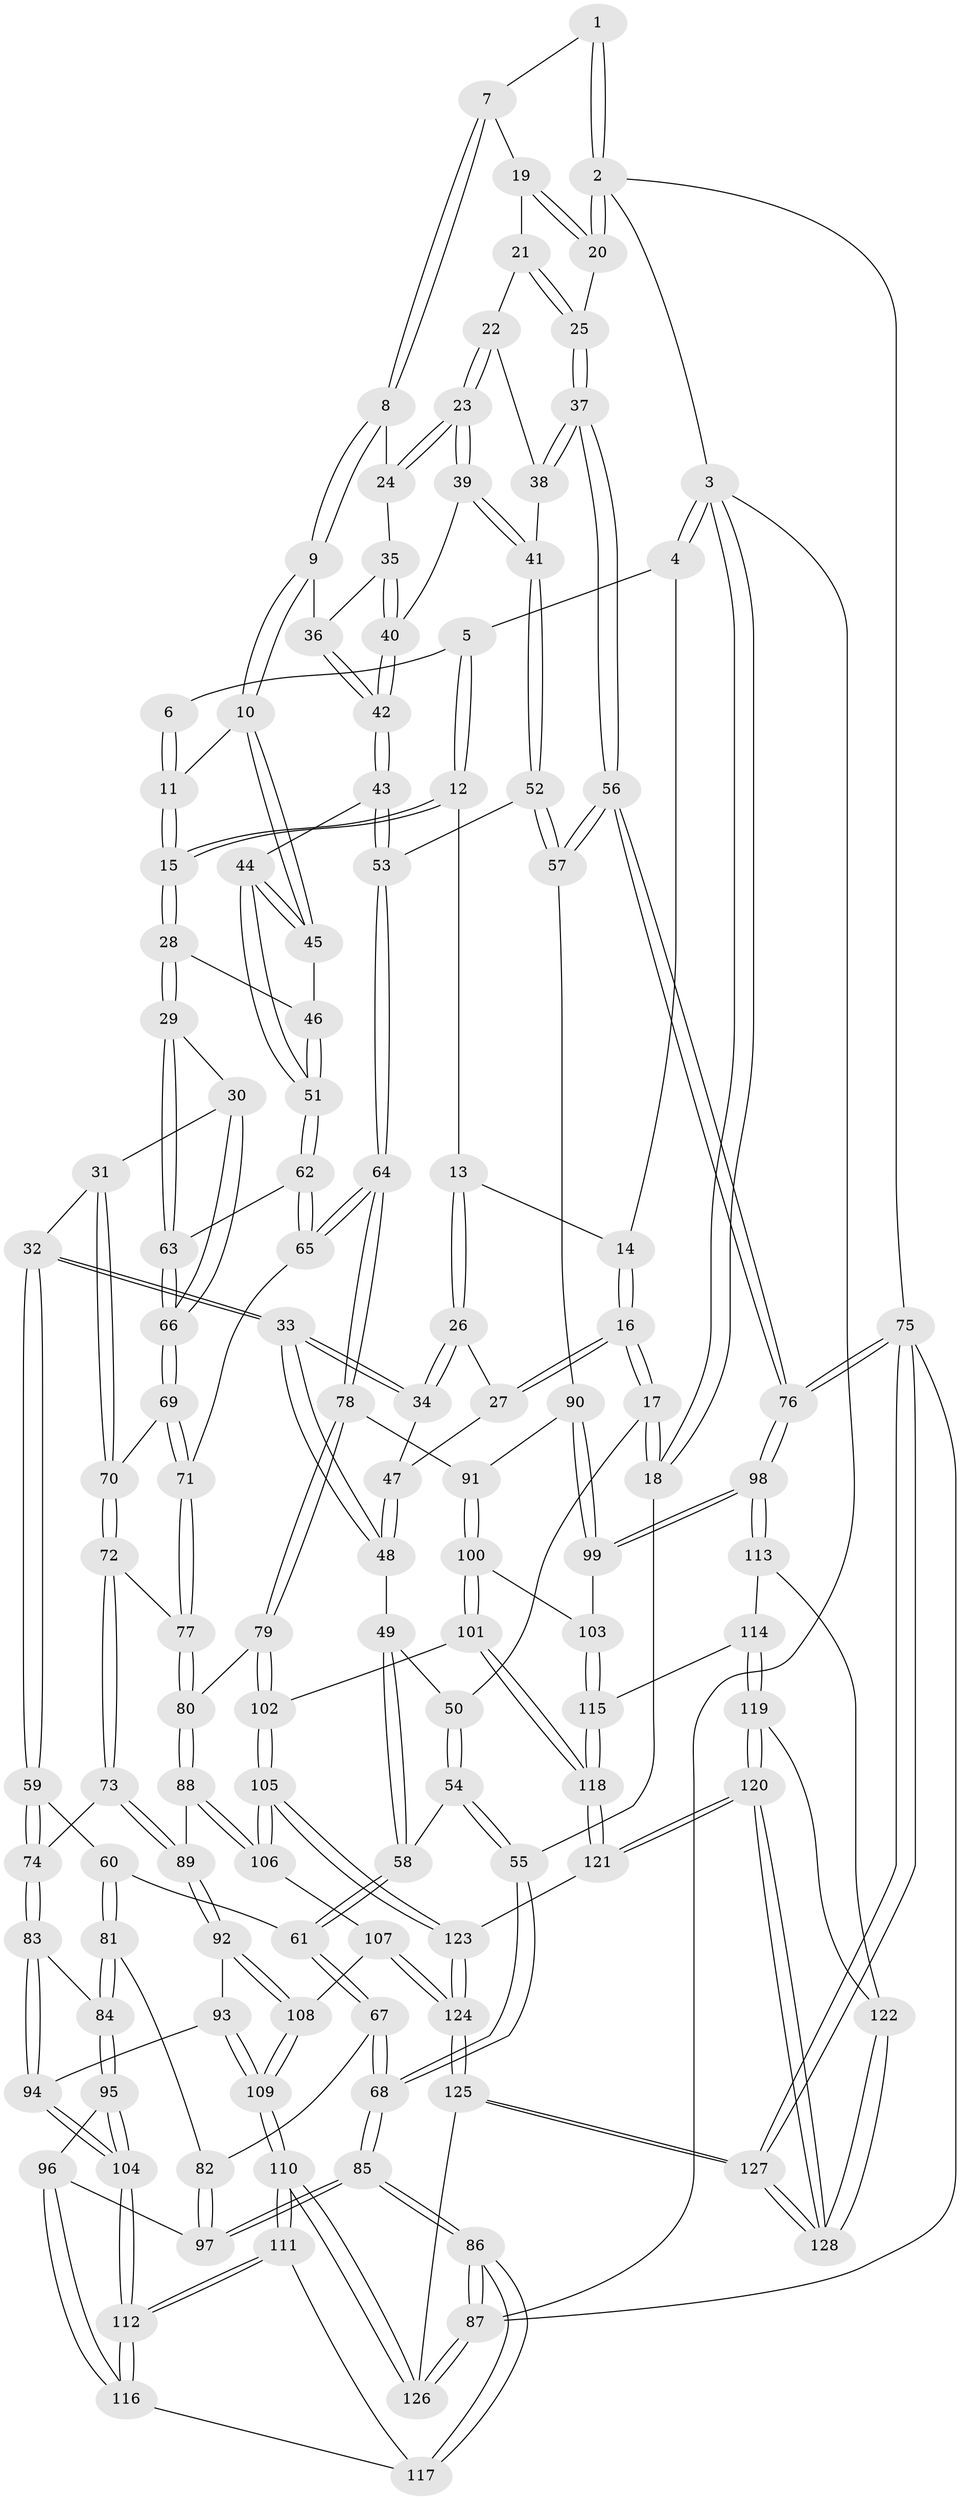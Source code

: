 // Generated by graph-tools (version 1.1) at 2025/50/03/09/25 03:50:58]
// undirected, 128 vertices, 317 edges
graph export_dot {
graph [start="1"]
  node [color=gray90,style=filled];
  1 [pos="+0.8388596820874336+0"];
  2 [pos="+1+0"];
  3 [pos="+0+0"];
  4 [pos="+0.002606096878932385+0"];
  5 [pos="+0.2664626674566013+0"];
  6 [pos="+0.6307459339768964+0"];
  7 [pos="+0.8644588631735058+0.04006280088673545"];
  8 [pos="+0.8163682031624477+0.086770137659229"];
  9 [pos="+0.6732438998924117+0.10897668207791099"];
  10 [pos="+0.6495294770440563+0.10177086899659589"];
  11 [pos="+0.6201532269208031+0"];
  12 [pos="+0.2928488275907754+0.04426256876626141"];
  13 [pos="+0.2708299161939732+0.06181054408072895"];
  14 [pos="+0.08985985478531873+0.0530068954942852"];
  15 [pos="+0.35758693835696065+0.10666244466716568"];
  16 [pos="+0.04425134479433448+0.16414773495480514"];
  17 [pos="+0.032994758692996+0.1677879643241154"];
  18 [pos="+0+0.11491955276863715"];
  19 [pos="+0.9341821726104198+0.08212529991723246"];
  20 [pos="+1+0"];
  21 [pos="+0.9376841274844815+0.14802787921010557"];
  22 [pos="+0.9324372321895773+0.1595017330836196"];
  23 [pos="+0.8768287334792548+0.1957767836915817"];
  24 [pos="+0.8461400066231333+0.16871218569720595"];
  25 [pos="+1+0.1793726025630061"];
  26 [pos="+0.2085567610866379+0.12458011643641762"];
  27 [pos="+0.0872383917811494+0.16294305299103182"];
  28 [pos="+0.4249058875923442+0.23931357307788004"];
  29 [pos="+0.4193997485034307+0.2715650629464401"];
  30 [pos="+0.3942268971652483+0.30494811253116"];
  31 [pos="+0.3758288373892201+0.32334222830082204"];
  32 [pos="+0.3023329310864202+0.3657462699193298"];
  33 [pos="+0.23516797812363227+0.30356028702643206"];
  34 [pos="+0.21422501307085876+0.24339781380146389"];
  35 [pos="+0.7743668484259697+0.19286314338511282"];
  36 [pos="+0.7416842415860705+0.18554041523025483"];
  37 [pos="+1+0.29860253018327276"];
  38 [pos="+0.971175101291087+0.21020627680712123"];
  39 [pos="+0.8710305733500014+0.2455834005360018"];
  40 [pos="+0.8268327430729653+0.256391159291765"];
  41 [pos="+0.9107571146193141+0.2914466222618053"];
  42 [pos="+0.7505909666818468+0.3131152175003344"];
  43 [pos="+0.7422114470035316+0.3280091047783444"];
  44 [pos="+0.6836310739889896+0.33892479016024873"];
  45 [pos="+0.6372217745800188+0.1196189984674335"];
  46 [pos="+0.5615766251721848+0.17358305124277018"];
  47 [pos="+0.14043593120000736+0.2317302408417565"];
  48 [pos="+0.14246129816276304+0.292242303069896"];
  49 [pos="+0.09107429686034939+0.3080787647332999"];
  50 [pos="+0.08348051058718564+0.30133664356577056"];
  51 [pos="+0.6488934854824848+0.36514920637311454"];
  52 [pos="+0.97989159295602+0.4384537103976999"];
  53 [pos="+0.8602496702041754+0.42097206819527566"];
  54 [pos="+0+0.34960281198034726"];
  55 [pos="+0+0.349548375183634"];
  56 [pos="+1+0.4819418480923145"];
  57 [pos="+1+0.4527078351786611"];
  58 [pos="+0.09869272992990871+0.3969527307350407"];
  59 [pos="+0.2964053333856147+0.37693131850006534"];
  60 [pos="+0.1708432706754933+0.4728277112211949"];
  61 [pos="+0.1344590877613705+0.460080542252262"];
  62 [pos="+0.6397738880561055+0.37451016988805746"];
  63 [pos="+0.6165607931189792+0.37196235257138893"];
  64 [pos="+0.6946719934980871+0.5232120617084316"];
  65 [pos="+0.6645368850000871+0.48561427062224716"];
  66 [pos="+0.5253012589636739+0.4498874085556549"];
  67 [pos="+0+0.5543899157238315"];
  68 [pos="+0+0.5608943102137796"];
  69 [pos="+0.5166233473956995+0.4761220350030603"];
  70 [pos="+0.46869109748944193+0.4946026503283277"];
  71 [pos="+0.5626510481746755+0.5112262358906837"];
  72 [pos="+0.4581060768255559+0.5169962694831872"];
  73 [pos="+0.39774614096972405+0.5716473384401539"];
  74 [pos="+0.38530712246721976+0.5703436183359719"];
  75 [pos="+1+1"];
  76 [pos="+1+0.648309856897523"];
  77 [pos="+0.5423392945732293+0.568631932202061"];
  78 [pos="+0.7064352959033786+0.6129564255822825"];
  79 [pos="+0.6704598107597851+0.6394436396511137"];
  80 [pos="+0.5559731756184179+0.6507587131623663"];
  81 [pos="+0.1852059192632439+0.5644591990812461"];
  82 [pos="+0.1331660255217113+0.5920657077659554"];
  83 [pos="+0.28057110893126097+0.6432098330104757"];
  84 [pos="+0.23218136228550665+0.6282683331742925"];
  85 [pos="+0+0.6381572621861821"];
  86 [pos="+0+0.9851399731026332"];
  87 [pos="+0+1"];
  88 [pos="+0.5315073974277668+0.6663757586322383"];
  89 [pos="+0.501248976465366+0.6753012184764342"];
  90 [pos="+0.797471322218074+0.6326225747799318"];
  91 [pos="+0.7723859149528528+0.6352039797819206"];
  92 [pos="+0.4633425924166224+0.7349449506654568"];
  93 [pos="+0.34664224205942235+0.7211478444702418"];
  94 [pos="+0.3124226566942777+0.709730816847732"];
  95 [pos="+0.13461593127281296+0.7544511193468693"];
  96 [pos="+0.07604140347347423+0.745982640540089"];
  97 [pos="+0.016551913389908482+0.7025097252671105"];
  98 [pos="+1+0.6902400130889187"];
  99 [pos="+0.9134512487618376+0.7262004326422284"];
  100 [pos="+0.7819624049999044+0.7890573642785476"];
  101 [pos="+0.7786783034888468+0.7962508137805933"];
  102 [pos="+0.6668646066476162+0.8162689416634176"];
  103 [pos="+0.8999976315555623+0.7473130628257397"];
  104 [pos="+0.23921201518309954+0.9055037226745357"];
  105 [pos="+0.6495774783295329+0.8373755897892157"];
  106 [pos="+0.6043559857784048+0.801140033966752"];
  107 [pos="+0.4709067137623968+0.7815216999851379"];
  108 [pos="+0.46651145446421594+0.7778933105951994"];
  109 [pos="+0.38813563220429215+0.8712519545900399"];
  110 [pos="+0.2837558113247467+1"];
  111 [pos="+0.2562935883109556+0.9933006739340992"];
  112 [pos="+0.2550636709160519+0.9888103941622932"];
  113 [pos="+0.9786687277506029+0.8211556936381876"];
  114 [pos="+0.92533777914035+0.8319986323803195"];
  115 [pos="+0.8926666199156963+0.8122555500759926"];
  116 [pos="+0.04965920503483622+0.8285924568592142"];
  117 [pos="+0+0.8872836673648958"];
  118 [pos="+0.832191193214399+0.8810212408432223"];
  119 [pos="+0.9301078860954984+0.8600529374164197"];
  120 [pos="+0.9183495232023671+1"];
  121 [pos="+0.834378255520836+0.9295208434001352"];
  122 [pos="+0.9721424570638305+0.8408578605136144"];
  123 [pos="+0.6374558528802495+0.8919591976248612"];
  124 [pos="+0.589253628058119+0.9524977338771257"];
  125 [pos="+0.5135336371609075+1"];
  126 [pos="+0.30754710203659436+1"];
  127 [pos="+1+1"];
  128 [pos="+0.9321456481304091+1"];
  1 -- 2;
  1 -- 2;
  1 -- 7;
  2 -- 3;
  2 -- 20;
  2 -- 20;
  2 -- 75;
  3 -- 4;
  3 -- 4;
  3 -- 18;
  3 -- 18;
  3 -- 87;
  4 -- 5;
  4 -- 14;
  5 -- 6;
  5 -- 12;
  5 -- 12;
  6 -- 11;
  6 -- 11;
  7 -- 8;
  7 -- 8;
  7 -- 19;
  8 -- 9;
  8 -- 9;
  8 -- 24;
  9 -- 10;
  9 -- 10;
  9 -- 36;
  10 -- 11;
  10 -- 45;
  10 -- 45;
  11 -- 15;
  11 -- 15;
  12 -- 13;
  12 -- 15;
  12 -- 15;
  13 -- 14;
  13 -- 26;
  13 -- 26;
  14 -- 16;
  14 -- 16;
  15 -- 28;
  15 -- 28;
  16 -- 17;
  16 -- 17;
  16 -- 27;
  16 -- 27;
  17 -- 18;
  17 -- 18;
  17 -- 50;
  18 -- 55;
  19 -- 20;
  19 -- 20;
  19 -- 21;
  20 -- 25;
  21 -- 22;
  21 -- 25;
  21 -- 25;
  22 -- 23;
  22 -- 23;
  22 -- 38;
  23 -- 24;
  23 -- 24;
  23 -- 39;
  23 -- 39;
  24 -- 35;
  25 -- 37;
  25 -- 37;
  26 -- 27;
  26 -- 34;
  26 -- 34;
  27 -- 47;
  28 -- 29;
  28 -- 29;
  28 -- 46;
  29 -- 30;
  29 -- 63;
  29 -- 63;
  30 -- 31;
  30 -- 66;
  30 -- 66;
  31 -- 32;
  31 -- 70;
  31 -- 70;
  32 -- 33;
  32 -- 33;
  32 -- 59;
  32 -- 59;
  33 -- 34;
  33 -- 34;
  33 -- 48;
  33 -- 48;
  34 -- 47;
  35 -- 36;
  35 -- 40;
  35 -- 40;
  36 -- 42;
  36 -- 42;
  37 -- 38;
  37 -- 38;
  37 -- 56;
  37 -- 56;
  38 -- 41;
  39 -- 40;
  39 -- 41;
  39 -- 41;
  40 -- 42;
  40 -- 42;
  41 -- 52;
  41 -- 52;
  42 -- 43;
  42 -- 43;
  43 -- 44;
  43 -- 53;
  43 -- 53;
  44 -- 45;
  44 -- 45;
  44 -- 51;
  44 -- 51;
  45 -- 46;
  46 -- 51;
  46 -- 51;
  47 -- 48;
  47 -- 48;
  48 -- 49;
  49 -- 50;
  49 -- 58;
  49 -- 58;
  50 -- 54;
  50 -- 54;
  51 -- 62;
  51 -- 62;
  52 -- 53;
  52 -- 57;
  52 -- 57;
  53 -- 64;
  53 -- 64;
  54 -- 55;
  54 -- 55;
  54 -- 58;
  55 -- 68;
  55 -- 68;
  56 -- 57;
  56 -- 57;
  56 -- 76;
  56 -- 76;
  57 -- 90;
  58 -- 61;
  58 -- 61;
  59 -- 60;
  59 -- 74;
  59 -- 74;
  60 -- 61;
  60 -- 81;
  60 -- 81;
  61 -- 67;
  61 -- 67;
  62 -- 63;
  62 -- 65;
  62 -- 65;
  63 -- 66;
  63 -- 66;
  64 -- 65;
  64 -- 65;
  64 -- 78;
  64 -- 78;
  65 -- 71;
  66 -- 69;
  66 -- 69;
  67 -- 68;
  67 -- 68;
  67 -- 82;
  68 -- 85;
  68 -- 85;
  69 -- 70;
  69 -- 71;
  69 -- 71;
  70 -- 72;
  70 -- 72;
  71 -- 77;
  71 -- 77;
  72 -- 73;
  72 -- 73;
  72 -- 77;
  73 -- 74;
  73 -- 89;
  73 -- 89;
  74 -- 83;
  74 -- 83;
  75 -- 76;
  75 -- 76;
  75 -- 127;
  75 -- 127;
  75 -- 87;
  76 -- 98;
  76 -- 98;
  77 -- 80;
  77 -- 80;
  78 -- 79;
  78 -- 79;
  78 -- 91;
  79 -- 80;
  79 -- 102;
  79 -- 102;
  80 -- 88;
  80 -- 88;
  81 -- 82;
  81 -- 84;
  81 -- 84;
  82 -- 97;
  82 -- 97;
  83 -- 84;
  83 -- 94;
  83 -- 94;
  84 -- 95;
  84 -- 95;
  85 -- 86;
  85 -- 86;
  85 -- 97;
  85 -- 97;
  86 -- 87;
  86 -- 87;
  86 -- 117;
  86 -- 117;
  87 -- 126;
  87 -- 126;
  88 -- 89;
  88 -- 106;
  88 -- 106;
  89 -- 92;
  89 -- 92;
  90 -- 91;
  90 -- 99;
  90 -- 99;
  91 -- 100;
  91 -- 100;
  92 -- 93;
  92 -- 108;
  92 -- 108;
  93 -- 94;
  93 -- 109;
  93 -- 109;
  94 -- 104;
  94 -- 104;
  95 -- 96;
  95 -- 104;
  95 -- 104;
  96 -- 97;
  96 -- 116;
  96 -- 116;
  98 -- 99;
  98 -- 99;
  98 -- 113;
  98 -- 113;
  99 -- 103;
  100 -- 101;
  100 -- 101;
  100 -- 103;
  101 -- 102;
  101 -- 118;
  101 -- 118;
  102 -- 105;
  102 -- 105;
  103 -- 115;
  103 -- 115;
  104 -- 112;
  104 -- 112;
  105 -- 106;
  105 -- 106;
  105 -- 123;
  105 -- 123;
  106 -- 107;
  107 -- 108;
  107 -- 124;
  107 -- 124;
  108 -- 109;
  108 -- 109;
  109 -- 110;
  109 -- 110;
  110 -- 111;
  110 -- 111;
  110 -- 126;
  110 -- 126;
  111 -- 112;
  111 -- 112;
  111 -- 117;
  112 -- 116;
  112 -- 116;
  113 -- 114;
  113 -- 122;
  114 -- 115;
  114 -- 119;
  114 -- 119;
  115 -- 118;
  115 -- 118;
  116 -- 117;
  118 -- 121;
  118 -- 121;
  119 -- 120;
  119 -- 120;
  119 -- 122;
  120 -- 121;
  120 -- 121;
  120 -- 128;
  120 -- 128;
  121 -- 123;
  122 -- 128;
  122 -- 128;
  123 -- 124;
  123 -- 124;
  124 -- 125;
  124 -- 125;
  125 -- 126;
  125 -- 127;
  125 -- 127;
  127 -- 128;
  127 -- 128;
}
